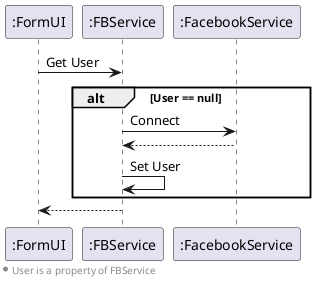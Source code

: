 @startuml
<style>
footer {
  HorizontalAlignment left
}
</style>
":FormUI" -> ":FBService": Get User

alt User == null
  ":FBService" -> ":FacebookService": Connect
  ":FacebookService" --> ":FBService"
  ":FBService" -> ":FBService": Set User 
end

":FBService" --> ":FormUI"

footer * User is a property of FBService

@enduml